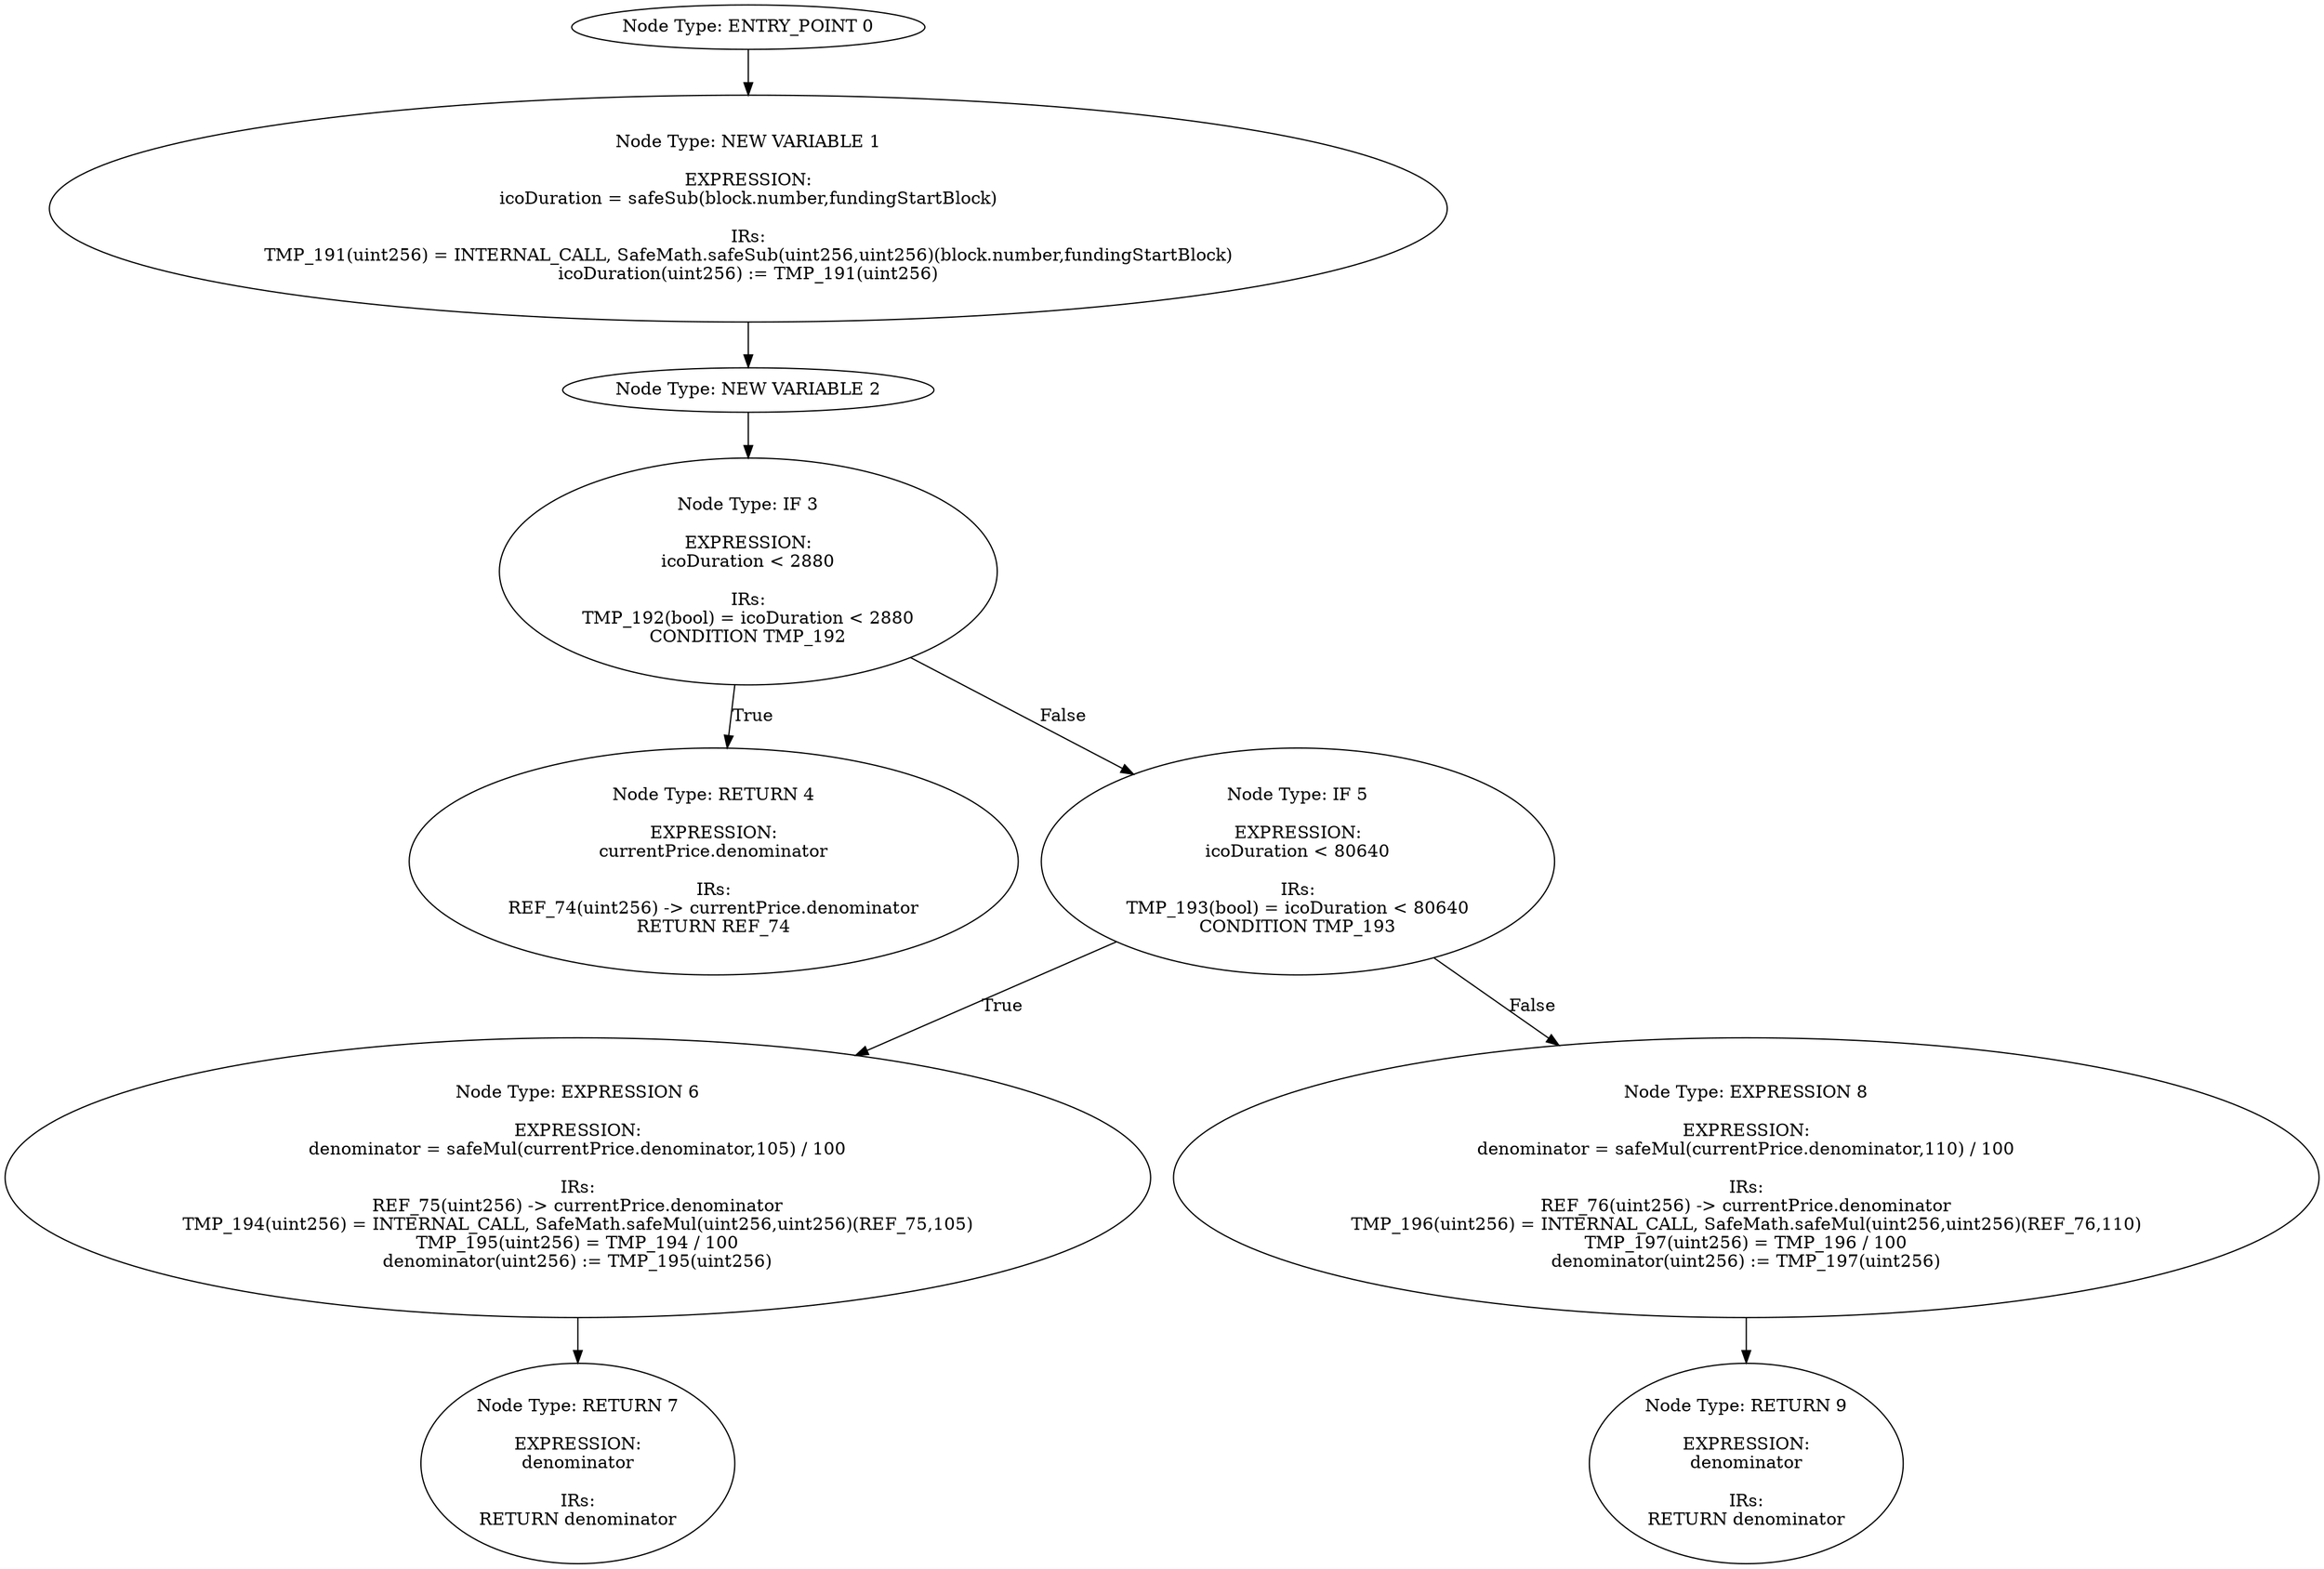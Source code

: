digraph{
0[label="Node Type: ENTRY_POINT 0
"];
0->1;
1[label="Node Type: NEW VARIABLE 1

EXPRESSION:
icoDuration = safeSub(block.number,fundingStartBlock)

IRs:
TMP_191(uint256) = INTERNAL_CALL, SafeMath.safeSub(uint256,uint256)(block.number,fundingStartBlock)
icoDuration(uint256) := TMP_191(uint256)"];
1->2;
2[label="Node Type: NEW VARIABLE 2
"];
2->3;
3[label="Node Type: IF 3

EXPRESSION:
icoDuration < 2880

IRs:
TMP_192(bool) = icoDuration < 2880
CONDITION TMP_192"];
3->4[label="True"];
3->5[label="False"];
4[label="Node Type: RETURN 4

EXPRESSION:
currentPrice.denominator

IRs:
REF_74(uint256) -> currentPrice.denominator
RETURN REF_74"];
5[label="Node Type: IF 5

EXPRESSION:
icoDuration < 80640

IRs:
TMP_193(bool) = icoDuration < 80640
CONDITION TMP_193"];
5->6[label="True"];
5->8[label="False"];
6[label="Node Type: EXPRESSION 6

EXPRESSION:
denominator = safeMul(currentPrice.denominator,105) / 100

IRs:
REF_75(uint256) -> currentPrice.denominator
TMP_194(uint256) = INTERNAL_CALL, SafeMath.safeMul(uint256,uint256)(REF_75,105)
TMP_195(uint256) = TMP_194 / 100
denominator(uint256) := TMP_195(uint256)"];
6->7;
7[label="Node Type: RETURN 7

EXPRESSION:
denominator

IRs:
RETURN denominator"];
8[label="Node Type: EXPRESSION 8

EXPRESSION:
denominator = safeMul(currentPrice.denominator,110) / 100

IRs:
REF_76(uint256) -> currentPrice.denominator
TMP_196(uint256) = INTERNAL_CALL, SafeMath.safeMul(uint256,uint256)(REF_76,110)
TMP_197(uint256) = TMP_196 / 100
denominator(uint256) := TMP_197(uint256)"];
8->9;
9[label="Node Type: RETURN 9

EXPRESSION:
denominator

IRs:
RETURN denominator"];
}
